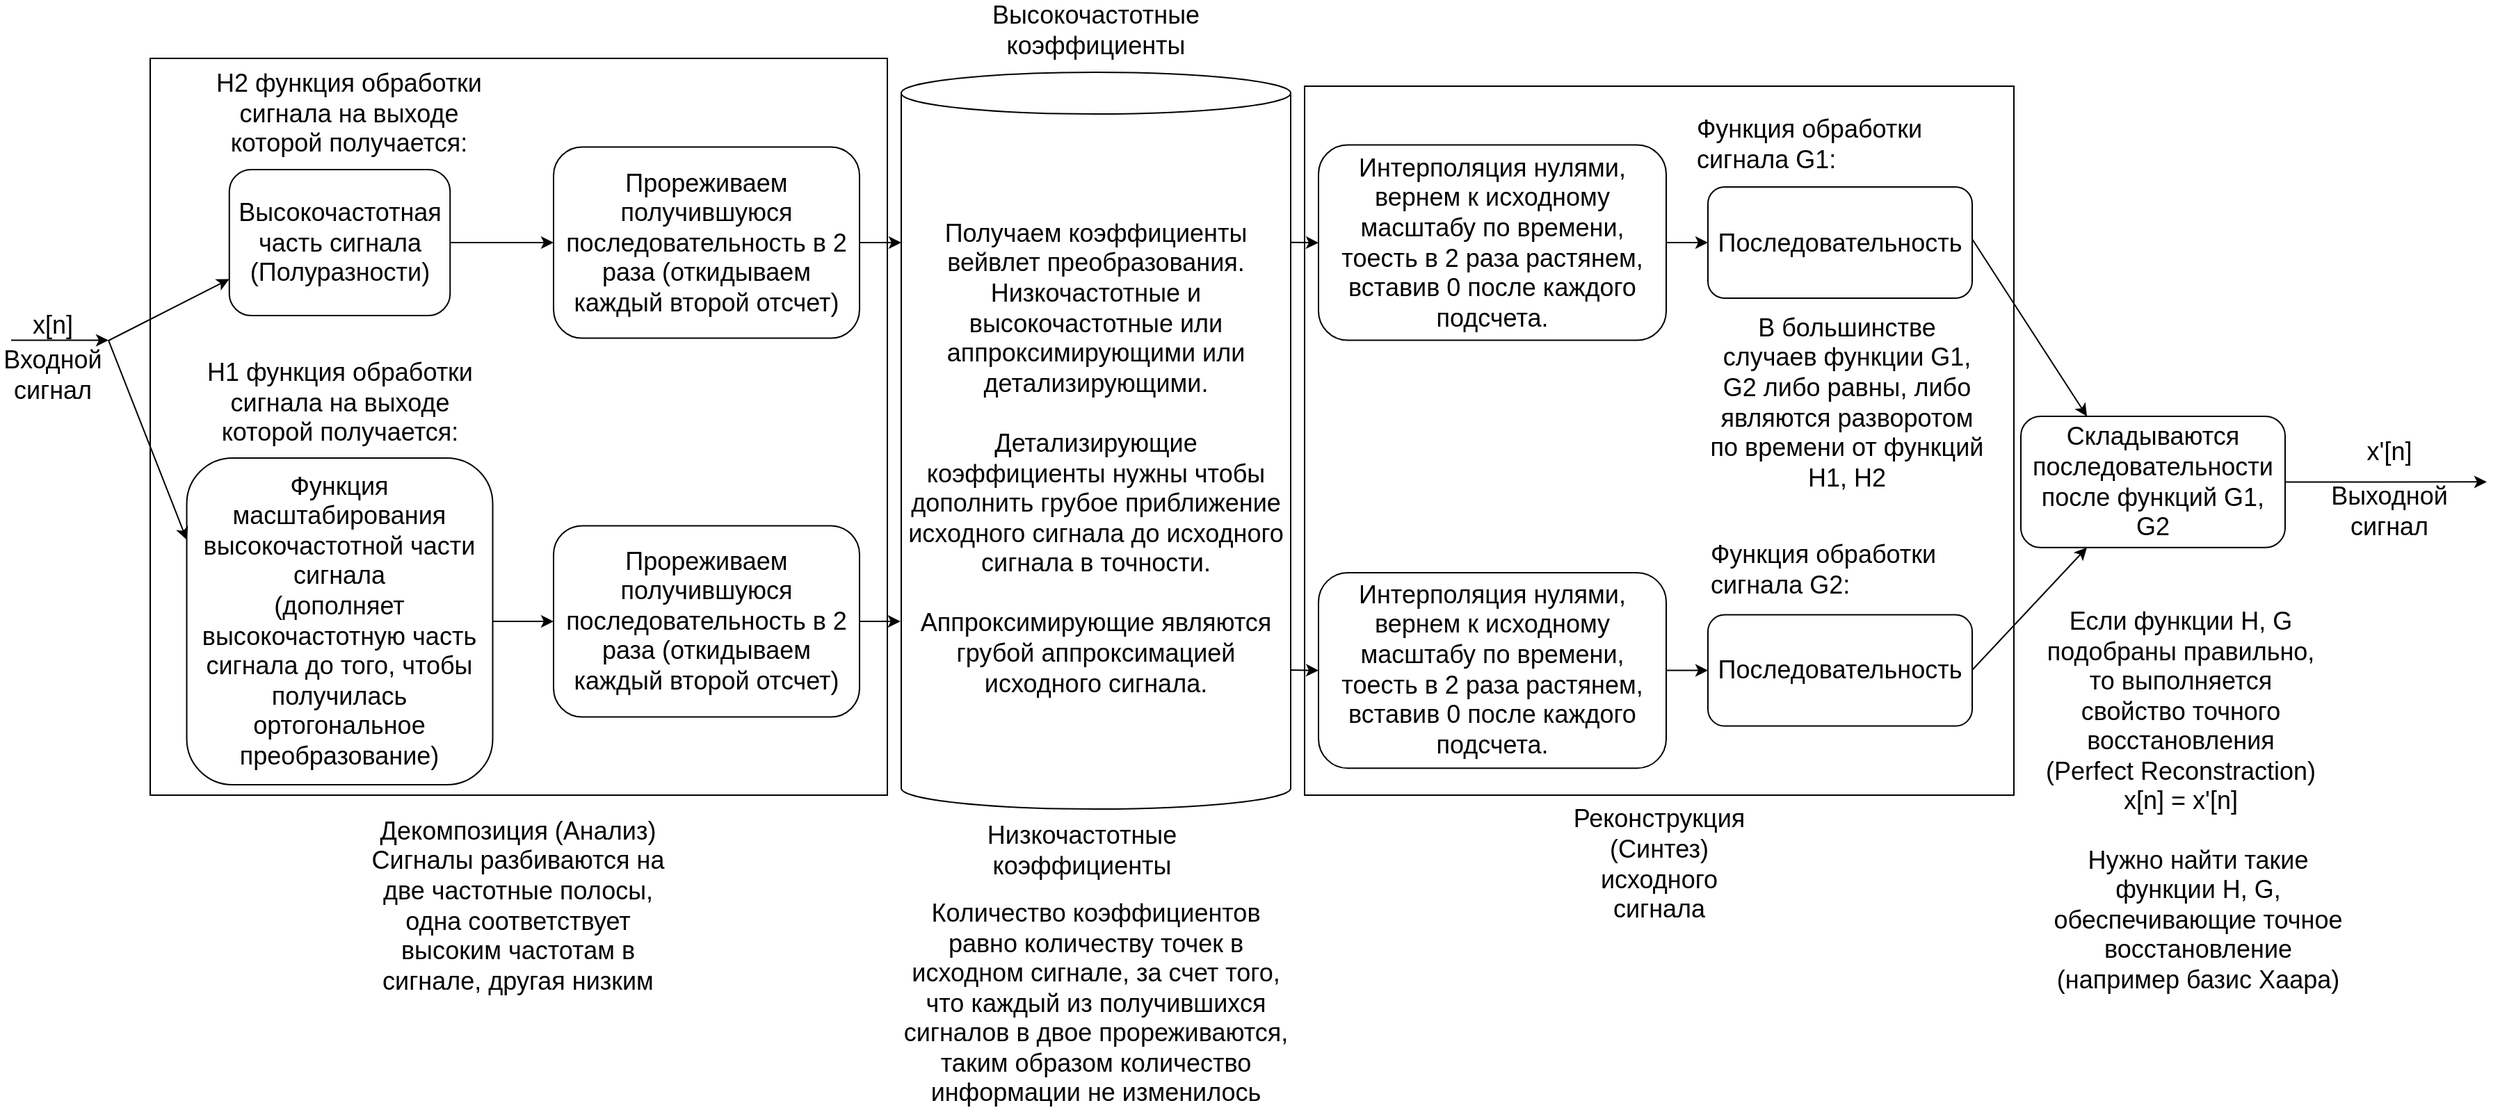 <mxfile version="14.6.12" type="device"><diagram id="-ajt8HPI2Y6g0lZKzqNl" name="Page-1"><mxGraphModel dx="3080" dy="1354" grid="1" gridSize="10" guides="1" tooltips="1" connect="1" arrows="1" fold="1" page="1" pageScale="1" pageWidth="827" pageHeight="1169" math="0" shadow="0"><root><mxCell id="0"/><mxCell id="1" parent="0"/><mxCell id="PWsvvcTywhqoNo95Dbcs-56" value="" style="whiteSpace=wrap;html=1;aspect=fixed;fontSize=18;" vertex="1" parent="1"><mxGeometry x="700" y="100" width="510" height="510" as="geometry"/></mxCell><mxCell id="PWsvvcTywhqoNo95Dbcs-9" value="" style="whiteSpace=wrap;html=1;aspect=fixed;fontSize=18;" vertex="1" parent="1"><mxGeometry x="-130" y="80" width="530" height="530" as="geometry"/></mxCell><mxCell id="2enzxj7GI44GnfakK6kt-1" value="" style="endArrow=classic;html=1;fontSize=18;" parent="1" edge="1"><mxGeometry width="50" height="50" relative="1" as="geometry"><mxPoint x="-230" y="282.81" as="sourcePoint"/><mxPoint x="-160" y="282.81" as="targetPoint"/></mxGeometry></mxCell><mxCell id="2enzxj7GI44GnfakK6kt-2" value="x[n]" style="text;html=1;strokeColor=none;fillColor=none;align=center;verticalAlign=middle;whiteSpace=wrap;rounded=0;fontSize=18;" parent="1" vertex="1"><mxGeometry x="-220" y="262.5" width="40" height="18.75" as="geometry"/></mxCell><mxCell id="PWsvvcTywhqoNo95Dbcs-95" style="edgeStyle=orthogonalEdgeStyle;rounded=0;orthogonalLoop=1;jettySize=auto;html=1;exitX=1;exitY=0.5;exitDx=0;exitDy=0;entryX=0;entryY=0.5;entryDx=0;entryDy=0;fontSize=18;" edge="1" parent="1" source="2enzxj7GI44GnfakK6kt-6" target="PWsvvcTywhqoNo95Dbcs-74"><mxGeometry relative="1" as="geometry"/></mxCell><mxCell id="2enzxj7GI44GnfakK6kt-6" value="Высокочастотная часть сигнала&lt;br style=&quot;font-size: 18px;&quot;&gt;(Полуразности)" style="rounded=1;whiteSpace=wrap;html=1;fontSize=18;" parent="1" vertex="1"><mxGeometry x="-73.12" y="160" width="158.75" height="105" as="geometry"/></mxCell><mxCell id="PWsvvcTywhqoNo95Dbcs-96" style="edgeStyle=orthogonalEdgeStyle;rounded=0;orthogonalLoop=1;jettySize=auto;html=1;exitX=1;exitY=0.5;exitDx=0;exitDy=0;entryX=0;entryY=0.5;entryDx=0;entryDy=0;fontSize=18;" edge="1" parent="1" source="2enzxj7GI44GnfakK6kt-7" target="PWsvvcTywhqoNo95Dbcs-85"><mxGeometry relative="1" as="geometry"/></mxCell><mxCell id="2enzxj7GI44GnfakK6kt-7" value="&lt;div style=&quot;font-size: 18px;&quot;&gt;Функция масштабирования высокочастотной части сигнала&lt;/div&gt;&lt;div style=&quot;font-size: 18px;&quot;&gt; (дополняет высокочастотную часть сигнала до того, чтобы получилась ортогональное преобразование)&lt;/div&gt;" style="rounded=1;whiteSpace=wrap;html=1;fontSize=18;" parent="1" vertex="1"><mxGeometry x="-103.74" y="367.5" width="220" height="235" as="geometry"/></mxCell><mxCell id="2enzxj7GI44GnfakK6kt-8" value="Входной сигнал" style="text;html=1;strokeColor=none;fillColor=none;align=center;verticalAlign=middle;whiteSpace=wrap;rounded=0;fontSize=18;" parent="1" vertex="1"><mxGeometry x="-220" y="297.5" width="40" height="20" as="geometry"/></mxCell><mxCell id="PWsvvcTywhqoNo95Dbcs-8" value="&lt;div style=&quot;font-size: 18px&quot;&gt;Получаем коэффициенты вейвлет преобразования.&lt;/div&gt;&lt;div style=&quot;font-size: 18px&quot;&gt;Низкочастотные и высокочастотные или аппроксимирующими или детализирующими.&lt;/div&gt;&lt;div style=&quot;font-size: 18px&quot;&gt;&lt;br style=&quot;font-size: 18px&quot;&gt;&lt;/div&gt;&lt;div style=&quot;font-size: 18px&quot;&gt;Детализирующие коэффициенты нужны чтобы дополнить грубое приближение исходного сигнала до исходного сигнала в точности.&lt;/div&gt;&lt;div style=&quot;font-size: 18px&quot;&gt;&lt;br&gt;&lt;/div&gt;&lt;div style=&quot;font-size: 18px&quot;&gt;Аппроксимирующие являются грубой аппроксимацией исходного сигнала.&lt;br style=&quot;font-size: 18px&quot;&gt;&lt;/div&gt;" style="shape=cylinder3;whiteSpace=wrap;html=1;boundedLbl=1;backgroundOutline=1;size=15;fontSize=18;" vertex="1" parent="1"><mxGeometry x="410" y="90" width="280" height="530" as="geometry"/></mxCell><mxCell id="PWsvvcTywhqoNo95Dbcs-17" value="Высокочастотные коэффициенты" style="text;html=1;strokeColor=none;fillColor=none;align=center;verticalAlign=middle;whiteSpace=wrap;rounded=0;fontSize=18;" vertex="1" parent="1"><mxGeometry x="530" y="50" width="40" height="20" as="geometry"/></mxCell><mxCell id="PWsvvcTywhqoNo95Dbcs-18" value="Низкочастотные коэффициенты" style="text;html=1;strokeColor=none;fillColor=none;align=center;verticalAlign=middle;whiteSpace=wrap;rounded=0;fontSize=18;" vertex="1" parent="1"><mxGeometry x="520" y="640" width="40" height="20" as="geometry"/></mxCell><mxCell id="PWsvvcTywhqoNo95Dbcs-22" value="&lt;div style=&quot;font-size: 18px;&quot;&gt;Декомпозиция (Анализ)&lt;/div&gt;&lt;div style=&quot;font-size: 18px;&quot;&gt;Сигналы разбиваются на две частотные полосы, одна соответствует высоким частотам в сигнале, другая низким&lt;br style=&quot;font-size: 18px;&quot;&gt;&lt;/div&gt;" style="text;html=1;strokeColor=none;fillColor=none;align=center;verticalAlign=middle;whiteSpace=wrap;rounded=0;fontSize=18;" vertex="1" parent="1"><mxGeometry x="18.44" y="650" width="233.13" height="80" as="geometry"/></mxCell><mxCell id="PWsvvcTywhqoNo95Dbcs-32" style="edgeStyle=orthogonalEdgeStyle;rounded=0;orthogonalLoop=1;jettySize=auto;html=1;exitX=0.5;exitY=1;exitDx=0;exitDy=0;fontSize=18;" edge="1" parent="1"><mxGeometry relative="1" as="geometry"><mxPoint x="1025.0" y="353.13" as="sourcePoint"/><mxPoint x="1025.0" y="353.13" as="targetPoint"/></mxGeometry></mxCell><mxCell id="PWsvvcTywhqoNo95Dbcs-70" style="edgeStyle=orthogonalEdgeStyle;rounded=0;orthogonalLoop=1;jettySize=auto;html=1;exitX=1;exitY=0.5;exitDx=0;exitDy=0;entryX=0;entryY=0.5;entryDx=0;entryDy=0;fontSize=18;" edge="1" parent="1"><mxGeometry relative="1" as="geometry"><mxPoint x="1140.0" y="497.82" as="sourcePoint"/><mxPoint x="1172.5" y="497.82" as="targetPoint"/></mxGeometry></mxCell><mxCell id="PWsvvcTywhqoNo95Dbcs-37" value="H1 функция обработки сигнала на выходе которой получается:" style="text;html=1;strokeColor=none;fillColor=none;align=center;verticalAlign=middle;whiteSpace=wrap;rounded=0;fontSize=18;" vertex="1" parent="1"><mxGeometry x="-100" y="317.5" width="212.5" height="20" as="geometry"/></mxCell><mxCell id="PWsvvcTywhqoNo95Dbcs-39" value="Последовательность" style="rounded=1;whiteSpace=wrap;html=1;fontSize=18;" vertex="1" parent="1"><mxGeometry x="990" y="172.5" width="190" height="80" as="geometry"/></mxCell><mxCell id="PWsvvcTywhqoNo95Dbcs-41" value="H2 функция обработки сигнала на выходе которой получается:" style="text;html=1;strokeColor=none;fillColor=none;align=center;verticalAlign=middle;whiteSpace=wrap;rounded=0;fontSize=18;" vertex="1" parent="1"><mxGeometry x="-87.49" y="110" width="199.99" height="20" as="geometry"/></mxCell><mxCell id="PWsvvcTywhqoNo95Dbcs-47" value="В большинстве случаев функции G1, G2 либо равны, либо являются разворотом по времени от функций H1, H2" style="text;html=1;strokeColor=none;fillColor=none;align=center;verticalAlign=middle;whiteSpace=wrap;rounded=0;fontSize=18;" vertex="1" parent="1"><mxGeometry x="990" y="309.38" width="200" height="36.25" as="geometry"/></mxCell><mxCell id="PWsvvcTywhqoNo95Dbcs-48" value="Функция обработки&lt;br style=&quot;font-size: 18px;&quot;&gt; сигнала G1:" style="text;whiteSpace=wrap;html=1;fontSize=18;" vertex="1" parent="1"><mxGeometry x="980" y="113.75" width="200" height="30" as="geometry"/></mxCell><mxCell id="PWsvvcTywhqoNo95Dbcs-49" value="Функция обработки&lt;br style=&quot;font-size: 18px;&quot;&gt; сигнала G2:" style="text;whiteSpace=wrap;html=1;fontSize=18;" vertex="1" parent="1"><mxGeometry x="990" y="420" width="220" height="30" as="geometry"/></mxCell><mxCell id="PWsvvcTywhqoNo95Dbcs-105" style="edgeStyle=orthogonalEdgeStyle;rounded=0;orthogonalLoop=1;jettySize=auto;html=1;fontSize=18;" edge="1" parent="1" source="PWsvvcTywhqoNo95Dbcs-52"><mxGeometry relative="1" as="geometry"><mxPoint x="1550" y="384.685" as="targetPoint"/></mxGeometry></mxCell><mxCell id="PWsvvcTywhqoNo95Dbcs-52" value="Складываются последовательности после функций G1, G2" style="rounded=1;whiteSpace=wrap;html=1;fontSize=18;" vertex="1" parent="1"><mxGeometry x="1215" y="337.5" width="190" height="94.37" as="geometry"/></mxCell><mxCell id="PWsvvcTywhqoNo95Dbcs-54" value="x'[n]" style="text;html=1;strokeColor=none;fillColor=none;align=center;verticalAlign=middle;whiteSpace=wrap;rounded=0;fontSize=18;" vertex="1" parent="1"><mxGeometry x="1460" y="353.12" width="40" height="20" as="geometry"/></mxCell><mxCell id="PWsvvcTywhqoNo95Dbcs-55" value="Выходной сигнал" style="text;html=1;strokeColor=none;fillColor=none;align=center;verticalAlign=middle;whiteSpace=wrap;rounded=0;fontSize=18;" vertex="1" parent="1"><mxGeometry x="1460" y="396.25" width="40" height="20" as="geometry"/></mxCell><mxCell id="PWsvvcTywhqoNo95Dbcs-57" value="Реконструкция (Синтез) исходного сигнала" style="text;html=1;strokeColor=none;fillColor=none;align=center;verticalAlign=middle;whiteSpace=wrap;rounded=0;fontSize=18;" vertex="1" parent="1"><mxGeometry x="895" y="650" width="120" height="20" as="geometry"/></mxCell><mxCell id="PWsvvcTywhqoNo95Dbcs-61" value="&lt;div style=&quot;font-size: 18px;&quot;&gt;Если функции H, G подобраны правильно, то выполняется свойство точного восстановления (Perfect Reconstraction) &lt;br style=&quot;font-size: 18px;&quot;&gt;&lt;/div&gt;&lt;div style=&quot;font-size: 18px;&quot;&gt;x[n] = x'[n]&lt;br style=&quot;font-size: 18px;&quot;&gt;&lt;/div&gt;" style="text;html=1;strokeColor=none;fillColor=none;align=center;verticalAlign=middle;whiteSpace=wrap;rounded=0;fontSize=18;" vertex="1" parent="1"><mxGeometry x="1230" y="540.31" width="200" height="20" as="geometry"/></mxCell><mxCell id="PWsvvcTywhqoNo95Dbcs-62" value="Количество коэффициентов равно количеству точек в исходном сигнале, за счет того, что каждый из получившихся сигналов в двое прореживаются, таким образом количество информации не изменилось" style="text;html=1;strokeColor=none;fillColor=none;align=center;verticalAlign=middle;whiteSpace=wrap;rounded=0;fontSize=18;" vertex="1" parent="1"><mxGeometry x="410" y="750" width="280" height="20" as="geometry"/></mxCell><mxCell id="PWsvvcTywhqoNo95Dbcs-63" value="Нужно найти такие функции H, G, обеспечивающие точное восстановление (например базис Хаара)" style="text;html=1;strokeColor=none;fillColor=none;align=center;verticalAlign=middle;whiteSpace=wrap;rounded=0;fontSize=18;" vertex="1" parent="1"><mxGeometry x="1230" y="690" width="225" height="20" as="geometry"/></mxCell><mxCell id="PWsvvcTywhqoNo95Dbcs-101" style="edgeStyle=orthogonalEdgeStyle;rounded=0;orthogonalLoop=1;jettySize=auto;html=1;exitX=1;exitY=0.5;exitDx=0;exitDy=0;entryX=0;entryY=0.5;entryDx=0;entryDy=0;fontSize=18;" edge="1" parent="1" source="PWsvvcTywhqoNo95Dbcs-67" target="PWsvvcTywhqoNo95Dbcs-39"><mxGeometry relative="1" as="geometry"/></mxCell><mxCell id="PWsvvcTywhqoNo95Dbcs-67" value="&lt;p style=&quot;font-size: 18px;&quot;&gt;&lt;span style=&quot;font-size: 18px;&quot;&gt;Интерполяция нулями&lt;/span&gt;&lt;span style=&quot;font-size: 18px;&quot;&gt;, вернем к исходному масштабу по времени, тоесть в 2 раза растянем, вставив 0 после каждого подсчета.&lt;/span&gt;&lt;/p&gt;" style="rounded=1;whiteSpace=wrap;html=1;fontSize=18;" vertex="1" parent="1"><mxGeometry x="710" y="142.19" width="250" height="140.62" as="geometry"/></mxCell><mxCell id="PWsvvcTywhqoNo95Dbcs-97" style="edgeStyle=orthogonalEdgeStyle;rounded=0;orthogonalLoop=1;jettySize=auto;html=1;exitX=1;exitY=0.5;exitDx=0;exitDy=0;fontSize=18;" edge="1" parent="1" source="PWsvvcTywhqoNo95Dbcs-74"><mxGeometry relative="1" as="geometry"><mxPoint x="410" y="212" as="targetPoint"/></mxGeometry></mxCell><mxCell id="PWsvvcTywhqoNo95Dbcs-74" value="Прореживаем получившуюся последовательность в 2 раза (откидываем каждый второй отсчет)" style="rounded=1;whiteSpace=wrap;html=1;fontSize=18;" vertex="1" parent="1"><mxGeometry x="160" y="143.75" width="220" height="137.5" as="geometry"/></mxCell><mxCell id="PWsvvcTywhqoNo95Dbcs-98" style="edgeStyle=orthogonalEdgeStyle;rounded=0;orthogonalLoop=1;jettySize=auto;html=1;exitX=1;exitY=0.5;exitDx=0;exitDy=0;entryX=-0.002;entryY=0.747;entryDx=0;entryDy=0;entryPerimeter=0;fontSize=18;" edge="1" parent="1" source="PWsvvcTywhqoNo95Dbcs-85" target="PWsvvcTywhqoNo95Dbcs-8"><mxGeometry relative="1" as="geometry"/></mxCell><mxCell id="PWsvvcTywhqoNo95Dbcs-85" value="Прореживаем получившуюся последовательность в 2 раза (откидываем каждый второй отсчет)" style="rounded=1;whiteSpace=wrap;html=1;fontSize=18;" vertex="1" parent="1"><mxGeometry x="160" y="416.25" width="220" height="137.5" as="geometry"/></mxCell><mxCell id="PWsvvcTywhqoNo95Dbcs-102" style="edgeStyle=orthogonalEdgeStyle;rounded=0;orthogonalLoop=1;jettySize=auto;html=1;entryX=0;entryY=0.5;entryDx=0;entryDy=0;fontSize=18;" edge="1" parent="1" source="PWsvvcTywhqoNo95Dbcs-87" target="PWsvvcTywhqoNo95Dbcs-88"><mxGeometry relative="1" as="geometry"/></mxCell><mxCell id="PWsvvcTywhqoNo95Dbcs-87" value="&lt;p style=&quot;font-size: 18px;&quot;&gt;&lt;span style=&quot;font-size: 18px;&quot;&gt;Интерполяция нулями&lt;/span&gt;&lt;span style=&quot;font-size: 18px;&quot;&gt;, вернем к исходному масштабу по времени, тоесть в 2 раза растянем, вставив 0 после каждого подсчета.&lt;/span&gt;&lt;/p&gt;" style="rounded=1;whiteSpace=wrap;html=1;fontSize=18;" vertex="1" parent="1"><mxGeometry x="710" y="450" width="250" height="140.62" as="geometry"/></mxCell><mxCell id="PWsvvcTywhqoNo95Dbcs-88" value="Последовательность" style="rounded=1;whiteSpace=wrap;html=1;fontSize=18;" vertex="1" parent="1"><mxGeometry x="990" y="480.31" width="190" height="80" as="geometry"/></mxCell><mxCell id="PWsvvcTywhqoNo95Dbcs-92" value="" style="endArrow=classic;html=1;fontSize=18;entryX=0;entryY=0.75;entryDx=0;entryDy=0;" edge="1" parent="1" target="2enzxj7GI44GnfakK6kt-6"><mxGeometry width="50" height="50" relative="1" as="geometry"><mxPoint x="-160" y="283" as="sourcePoint"/><mxPoint x="-110" y="232.81" as="targetPoint"/><Array as="points"/></mxGeometry></mxCell><mxCell id="PWsvvcTywhqoNo95Dbcs-94" value="" style="endArrow=classic;html=1;fontSize=18;entryX=0;entryY=0.25;entryDx=0;entryDy=0;" edge="1" parent="1" target="2enzxj7GI44GnfakK6kt-7"><mxGeometry width="50" height="50" relative="1" as="geometry"><mxPoint x="-160" y="282.81" as="sourcePoint"/><mxPoint x="-110" y="232.81" as="targetPoint"/></mxGeometry></mxCell><mxCell id="PWsvvcTywhqoNo95Dbcs-99" value="" style="endArrow=classic;html=1;fontSize=18;entryX=0;entryY=0.5;entryDx=0;entryDy=0;" edge="1" parent="1" target="PWsvvcTywhqoNo95Dbcs-87"><mxGeometry width="50" height="50" relative="1" as="geometry"><mxPoint x="690" y="520" as="sourcePoint"/><mxPoint x="740" y="470" as="targetPoint"/></mxGeometry></mxCell><mxCell id="PWsvvcTywhqoNo95Dbcs-100" value="" style="endArrow=classic;html=1;fontSize=18;entryX=0;entryY=0.5;entryDx=0;entryDy=0;" edge="1" parent="1"><mxGeometry width="50" height="50" relative="1" as="geometry"><mxPoint x="690" y="212.34" as="sourcePoint"/><mxPoint x="710" y="212.65" as="targetPoint"/></mxGeometry></mxCell><mxCell id="PWsvvcTywhqoNo95Dbcs-103" value="" style="endArrow=classic;html=1;fontSize=18;entryX=0.25;entryY=0;entryDx=0;entryDy=0;" edge="1" parent="1" target="PWsvvcTywhqoNo95Dbcs-52"><mxGeometry width="50" height="50" relative="1" as="geometry"><mxPoint x="1180" y="210" as="sourcePoint"/><mxPoint x="1230" y="160" as="targetPoint"/></mxGeometry></mxCell><mxCell id="PWsvvcTywhqoNo95Dbcs-104" value="" style="endArrow=classic;html=1;fontSize=18;entryX=0.25;entryY=1;entryDx=0;entryDy=0;" edge="1" parent="1" target="PWsvvcTywhqoNo95Dbcs-52"><mxGeometry width="50" height="50" relative="1" as="geometry"><mxPoint x="1180" y="520" as="sourcePoint"/><mxPoint x="1230" y="470" as="targetPoint"/></mxGeometry></mxCell><mxCell id="PWsvvcTywhqoNo95Dbcs-106" style="edgeStyle=orthogonalEdgeStyle;rounded=0;orthogonalLoop=1;jettySize=auto;html=1;exitX=0.5;exitY=1;exitDx=0;exitDy=0;fontSize=18;" edge="1" parent="1" source="PWsvvcTywhqoNo95Dbcs-62" target="PWsvvcTywhqoNo95Dbcs-62"><mxGeometry relative="1" as="geometry"/></mxCell></root></mxGraphModel></diagram></mxfile>
